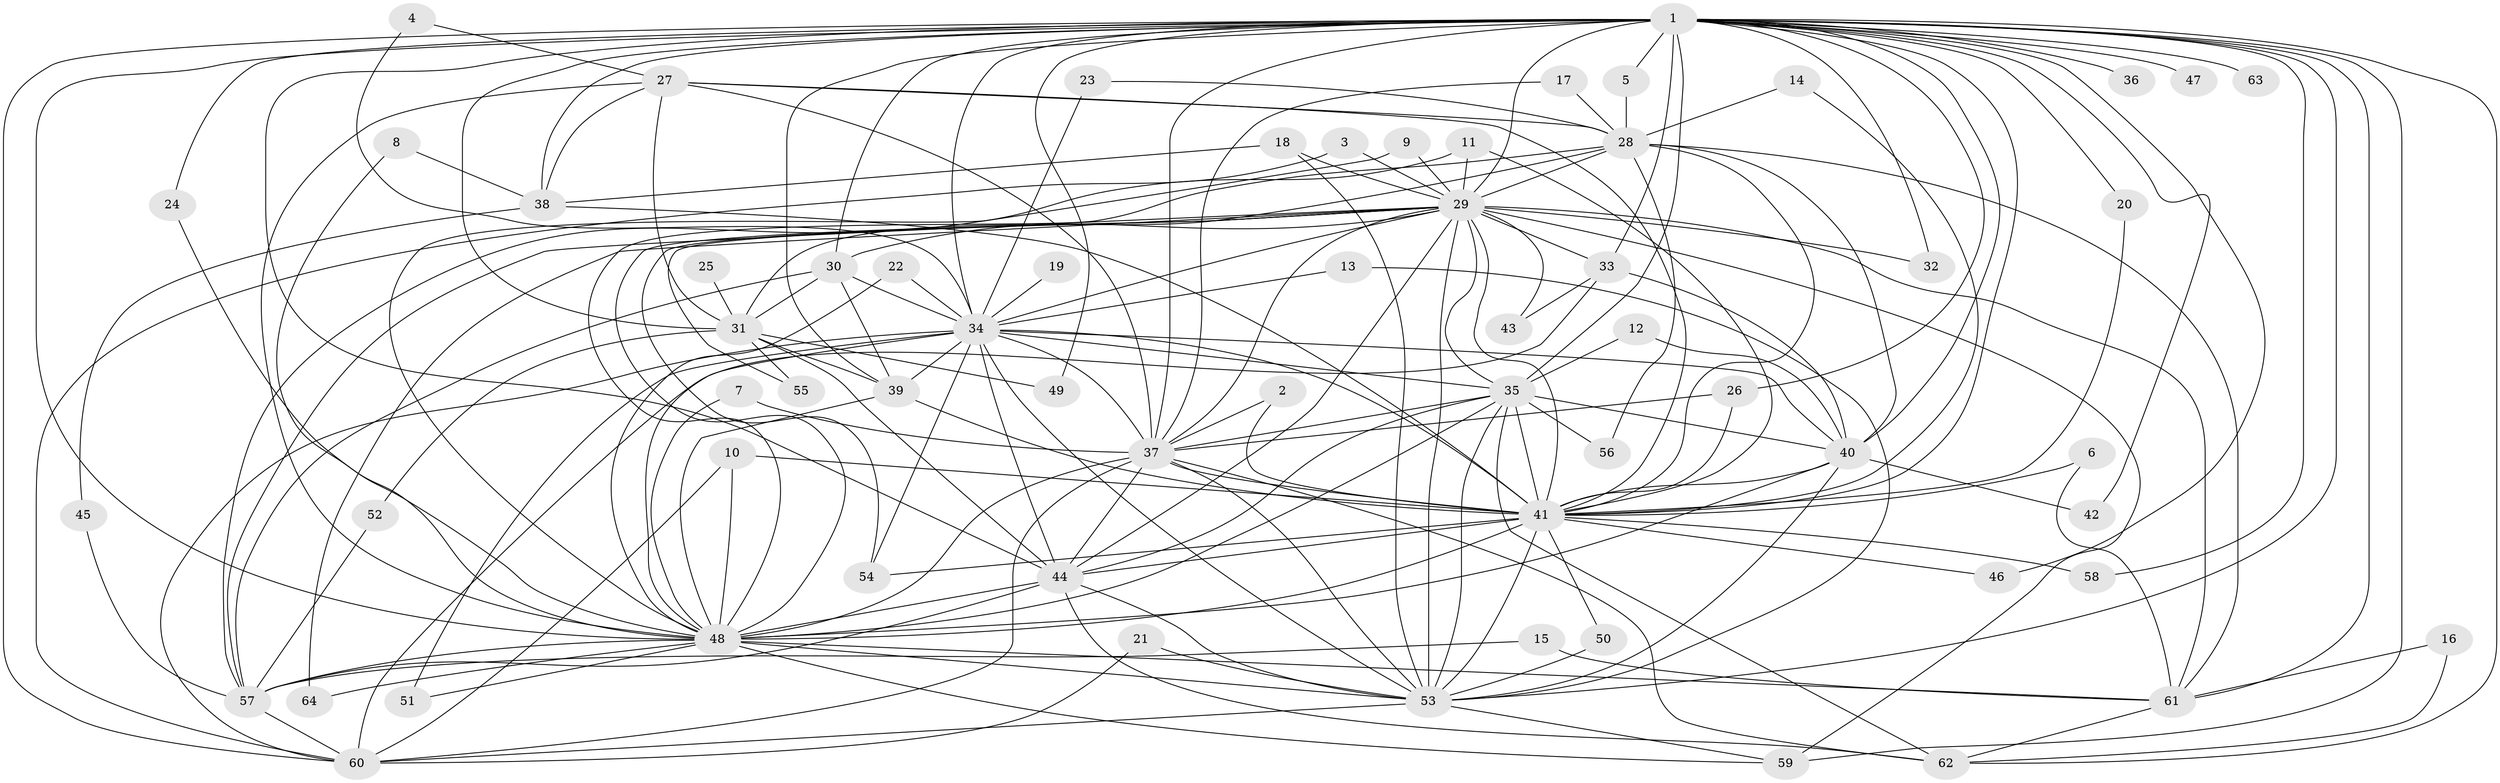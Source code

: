 // original degree distribution, {24: 0.008064516129032258, 27: 0.016129032258064516, 17: 0.008064516129032258, 15: 0.008064516129032258, 11: 0.016129032258064516, 18: 0.008064516129032258, 28: 0.008064516129032258, 23: 0.008064516129032258, 26: 0.008064516129032258, 6: 0.016129032258064516, 5: 0.024193548387096774, 7: 0.03225806451612903, 3: 0.20161290322580644, 9: 0.008064516129032258, 4: 0.06451612903225806, 2: 0.5564516129032258, 10: 0.008064516129032258}
// Generated by graph-tools (version 1.1) at 2025/25/03/09/25 03:25:45]
// undirected, 64 vertices, 177 edges
graph export_dot {
graph [start="1"]
  node [color=gray90,style=filled];
  1;
  2;
  3;
  4;
  5;
  6;
  7;
  8;
  9;
  10;
  11;
  12;
  13;
  14;
  15;
  16;
  17;
  18;
  19;
  20;
  21;
  22;
  23;
  24;
  25;
  26;
  27;
  28;
  29;
  30;
  31;
  32;
  33;
  34;
  35;
  36;
  37;
  38;
  39;
  40;
  41;
  42;
  43;
  44;
  45;
  46;
  47;
  48;
  49;
  50;
  51;
  52;
  53;
  54;
  55;
  56;
  57;
  58;
  59;
  60;
  61;
  62;
  63;
  64;
  1 -- 5 [weight=1.0];
  1 -- 20 [weight=1.0];
  1 -- 24 [weight=1.0];
  1 -- 26 [weight=1.0];
  1 -- 29 [weight=4.0];
  1 -- 30 [weight=1.0];
  1 -- 31 [weight=2.0];
  1 -- 32 [weight=1.0];
  1 -- 33 [weight=1.0];
  1 -- 34 [weight=2.0];
  1 -- 35 [weight=3.0];
  1 -- 36 [weight=2.0];
  1 -- 37 [weight=2.0];
  1 -- 38 [weight=1.0];
  1 -- 39 [weight=2.0];
  1 -- 40 [weight=1.0];
  1 -- 41 [weight=2.0];
  1 -- 42 [weight=1.0];
  1 -- 44 [weight=3.0];
  1 -- 46 [weight=1.0];
  1 -- 47 [weight=2.0];
  1 -- 48 [weight=2.0];
  1 -- 49 [weight=1.0];
  1 -- 53 [weight=2.0];
  1 -- 58 [weight=1.0];
  1 -- 59 [weight=1.0];
  1 -- 60 [weight=1.0];
  1 -- 61 [weight=1.0];
  1 -- 62 [weight=1.0];
  1 -- 63 [weight=2.0];
  2 -- 37 [weight=1.0];
  2 -- 41 [weight=1.0];
  3 -- 29 [weight=1.0];
  3 -- 60 [weight=1.0];
  4 -- 27 [weight=1.0];
  4 -- 34 [weight=1.0];
  5 -- 28 [weight=1.0];
  6 -- 41 [weight=1.0];
  6 -- 61 [weight=1.0];
  7 -- 37 [weight=1.0];
  7 -- 48 [weight=1.0];
  8 -- 38 [weight=1.0];
  8 -- 48 [weight=1.0];
  9 -- 29 [weight=1.0];
  9 -- 48 [weight=1.0];
  10 -- 41 [weight=1.0];
  10 -- 48 [weight=1.0];
  10 -- 60 [weight=1.0];
  11 -- 29 [weight=1.0];
  11 -- 41 [weight=1.0];
  11 -- 57 [weight=1.0];
  12 -- 35 [weight=1.0];
  12 -- 40 [weight=1.0];
  13 -- 34 [weight=1.0];
  13 -- 53 [weight=1.0];
  14 -- 28 [weight=1.0];
  14 -- 41 [weight=1.0];
  15 -- 57 [weight=1.0];
  15 -- 61 [weight=1.0];
  16 -- 61 [weight=1.0];
  16 -- 62 [weight=1.0];
  17 -- 28 [weight=1.0];
  17 -- 37 [weight=1.0];
  18 -- 29 [weight=1.0];
  18 -- 38 [weight=1.0];
  18 -- 53 [weight=1.0];
  19 -- 34 [weight=1.0];
  20 -- 41 [weight=1.0];
  21 -- 53 [weight=1.0];
  21 -- 60 [weight=1.0];
  22 -- 34 [weight=1.0];
  22 -- 48 [weight=1.0];
  23 -- 28 [weight=1.0];
  23 -- 34 [weight=1.0];
  24 -- 48 [weight=1.0];
  25 -- 31 [weight=1.0];
  26 -- 37 [weight=1.0];
  26 -- 41 [weight=1.0];
  27 -- 28 [weight=1.0];
  27 -- 31 [weight=1.0];
  27 -- 37 [weight=1.0];
  27 -- 38 [weight=1.0];
  27 -- 41 [weight=2.0];
  27 -- 48 [weight=1.0];
  28 -- 29 [weight=1.0];
  28 -- 31 [weight=1.0];
  28 -- 40 [weight=2.0];
  28 -- 41 [weight=1.0];
  28 -- 48 [weight=1.0];
  28 -- 56 [weight=1.0];
  28 -- 61 [weight=1.0];
  29 -- 30 [weight=1.0];
  29 -- 32 [weight=2.0];
  29 -- 33 [weight=1.0];
  29 -- 34 [weight=2.0];
  29 -- 35 [weight=1.0];
  29 -- 37 [weight=1.0];
  29 -- 41 [weight=1.0];
  29 -- 43 [weight=1.0];
  29 -- 44 [weight=1.0];
  29 -- 48 [weight=2.0];
  29 -- 53 [weight=1.0];
  29 -- 54 [weight=1.0];
  29 -- 55 [weight=1.0];
  29 -- 57 [weight=1.0];
  29 -- 59 [weight=1.0];
  29 -- 61 [weight=1.0];
  29 -- 64 [weight=1.0];
  30 -- 31 [weight=1.0];
  30 -- 34 [weight=1.0];
  30 -- 39 [weight=1.0];
  30 -- 57 [weight=1.0];
  31 -- 39 [weight=1.0];
  31 -- 44 [weight=1.0];
  31 -- 49 [weight=1.0];
  31 -- 52 [weight=1.0];
  31 -- 55 [weight=1.0];
  33 -- 40 [weight=1.0];
  33 -- 43 [weight=1.0];
  33 -- 60 [weight=1.0];
  34 -- 35 [weight=1.0];
  34 -- 37 [weight=2.0];
  34 -- 39 [weight=1.0];
  34 -- 40 [weight=1.0];
  34 -- 41 [weight=1.0];
  34 -- 44 [weight=2.0];
  34 -- 48 [weight=2.0];
  34 -- 51 [weight=1.0];
  34 -- 53 [weight=1.0];
  34 -- 54 [weight=1.0];
  34 -- 60 [weight=1.0];
  35 -- 37 [weight=1.0];
  35 -- 40 [weight=1.0];
  35 -- 41 [weight=2.0];
  35 -- 44 [weight=1.0];
  35 -- 48 [weight=1.0];
  35 -- 53 [weight=1.0];
  35 -- 56 [weight=1.0];
  35 -- 62 [weight=1.0];
  37 -- 41 [weight=2.0];
  37 -- 44 [weight=1.0];
  37 -- 48 [weight=1.0];
  37 -- 53 [weight=1.0];
  37 -- 60 [weight=1.0];
  37 -- 62 [weight=1.0];
  38 -- 41 [weight=1.0];
  38 -- 45 [weight=1.0];
  39 -- 41 [weight=1.0];
  39 -- 48 [weight=1.0];
  40 -- 41 [weight=1.0];
  40 -- 42 [weight=1.0];
  40 -- 48 [weight=2.0];
  40 -- 53 [weight=1.0];
  41 -- 44 [weight=2.0];
  41 -- 46 [weight=1.0];
  41 -- 48 [weight=1.0];
  41 -- 50 [weight=1.0];
  41 -- 53 [weight=1.0];
  41 -- 54 [weight=1.0];
  41 -- 58 [weight=1.0];
  44 -- 48 [weight=1.0];
  44 -- 53 [weight=1.0];
  44 -- 57 [weight=1.0];
  44 -- 62 [weight=1.0];
  45 -- 57 [weight=1.0];
  48 -- 51 [weight=1.0];
  48 -- 53 [weight=2.0];
  48 -- 57 [weight=1.0];
  48 -- 59 [weight=1.0];
  48 -- 61 [weight=1.0];
  48 -- 64 [weight=1.0];
  50 -- 53 [weight=1.0];
  52 -- 57 [weight=1.0];
  53 -- 59 [weight=1.0];
  53 -- 60 [weight=1.0];
  57 -- 60 [weight=1.0];
  61 -- 62 [weight=1.0];
}
